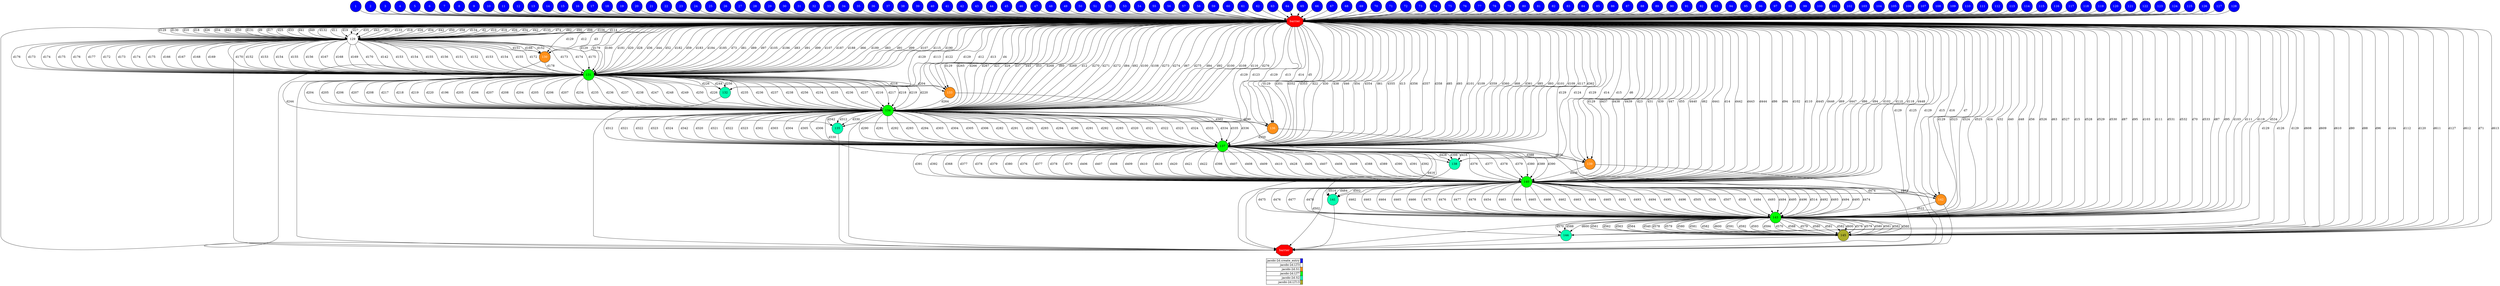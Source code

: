 digraph {
  rankdir=TB;
  labeljust="l";
  subgraph dependence_graph {
    ranksep=0.20;
    node[height=0.75];

1[shape=circle, style=filled fillcolor="#0000ff" fontcolor="#ffffff"];
2[shape=circle, style=filled fillcolor="#0000ff" fontcolor="#ffffff"];
3[shape=circle, style=filled fillcolor="#0000ff" fontcolor="#ffffff"];
4[shape=circle, style=filled fillcolor="#0000ff" fontcolor="#ffffff"];
5[shape=circle, style=filled fillcolor="#0000ff" fontcolor="#ffffff"];
6[shape=circle, style=filled fillcolor="#0000ff" fontcolor="#ffffff"];
7[shape=circle, style=filled fillcolor="#0000ff" fontcolor="#ffffff"];
8[shape=circle, style=filled fillcolor="#0000ff" fontcolor="#ffffff"];
9[shape=circle, style=filled fillcolor="#0000ff" fontcolor="#ffffff"];
10[shape=circle, style=filled fillcolor="#0000ff" fontcolor="#ffffff"];
11[shape=circle, style=filled fillcolor="#0000ff" fontcolor="#ffffff"];
12[shape=circle, style=filled fillcolor="#0000ff" fontcolor="#ffffff"];
13[shape=circle, style=filled fillcolor="#0000ff" fontcolor="#ffffff"];
14[shape=circle, style=filled fillcolor="#0000ff" fontcolor="#ffffff"];
15[shape=circle, style=filled fillcolor="#0000ff" fontcolor="#ffffff"];
16[shape=circle, style=filled fillcolor="#0000ff" fontcolor="#ffffff"];
17[shape=circle, style=filled fillcolor="#0000ff" fontcolor="#ffffff"];
18[shape=circle, style=filled fillcolor="#0000ff" fontcolor="#ffffff"];
19[shape=circle, style=filled fillcolor="#0000ff" fontcolor="#ffffff"];
20[shape=circle, style=filled fillcolor="#0000ff" fontcolor="#ffffff"];
21[shape=circle, style=filled fillcolor="#0000ff" fontcolor="#ffffff"];
22[shape=circle, style=filled fillcolor="#0000ff" fontcolor="#ffffff"];
23[shape=circle, style=filled fillcolor="#0000ff" fontcolor="#ffffff"];
24[shape=circle, style=filled fillcolor="#0000ff" fontcolor="#ffffff"];
25[shape=circle, style=filled fillcolor="#0000ff" fontcolor="#ffffff"];
26[shape=circle, style=filled fillcolor="#0000ff" fontcolor="#ffffff"];
27[shape=circle, style=filled fillcolor="#0000ff" fontcolor="#ffffff"];
28[shape=circle, style=filled fillcolor="#0000ff" fontcolor="#ffffff"];
29[shape=circle, style=filled fillcolor="#0000ff" fontcolor="#ffffff"];
30[shape=circle, style=filled fillcolor="#0000ff" fontcolor="#ffffff"];
31[shape=circle, style=filled fillcolor="#0000ff" fontcolor="#ffffff"];
32[shape=circle, style=filled fillcolor="#0000ff" fontcolor="#ffffff"];
33[shape=circle, style=filled fillcolor="#0000ff" fontcolor="#ffffff"];
34[shape=circle, style=filled fillcolor="#0000ff" fontcolor="#ffffff"];
35[shape=circle, style=filled fillcolor="#0000ff" fontcolor="#ffffff"];
36[shape=circle, style=filled fillcolor="#0000ff" fontcolor="#ffffff"];
37[shape=circle, style=filled fillcolor="#0000ff" fontcolor="#ffffff"];
38[shape=circle, style=filled fillcolor="#0000ff" fontcolor="#ffffff"];
39[shape=circle, style=filled fillcolor="#0000ff" fontcolor="#ffffff"];
40[shape=circle, style=filled fillcolor="#0000ff" fontcolor="#ffffff"];
41[shape=circle, style=filled fillcolor="#0000ff" fontcolor="#ffffff"];
42[shape=circle, style=filled fillcolor="#0000ff" fontcolor="#ffffff"];
43[shape=circle, style=filled fillcolor="#0000ff" fontcolor="#ffffff"];
44[shape=circle, style=filled fillcolor="#0000ff" fontcolor="#ffffff"];
45[shape=circle, style=filled fillcolor="#0000ff" fontcolor="#ffffff"];
46[shape=circle, style=filled fillcolor="#0000ff" fontcolor="#ffffff"];
47[shape=circle, style=filled fillcolor="#0000ff" fontcolor="#ffffff"];
48[shape=circle, style=filled fillcolor="#0000ff" fontcolor="#ffffff"];
49[shape=circle, style=filled fillcolor="#0000ff" fontcolor="#ffffff"];
50[shape=circle, style=filled fillcolor="#0000ff" fontcolor="#ffffff"];
51[shape=circle, style=filled fillcolor="#0000ff" fontcolor="#ffffff"];
52[shape=circle, style=filled fillcolor="#0000ff" fontcolor="#ffffff"];
53[shape=circle, style=filled fillcolor="#0000ff" fontcolor="#ffffff"];
54[shape=circle, style=filled fillcolor="#0000ff" fontcolor="#ffffff"];
55[shape=circle, style=filled fillcolor="#0000ff" fontcolor="#ffffff"];
56[shape=circle, style=filled fillcolor="#0000ff" fontcolor="#ffffff"];
57[shape=circle, style=filled fillcolor="#0000ff" fontcolor="#ffffff"];
58[shape=circle, style=filled fillcolor="#0000ff" fontcolor="#ffffff"];
59[shape=circle, style=filled fillcolor="#0000ff" fontcolor="#ffffff"];
60[shape=circle, style=filled fillcolor="#0000ff" fontcolor="#ffffff"];
61[shape=circle, style=filled fillcolor="#0000ff" fontcolor="#ffffff"];
62[shape=circle, style=filled fillcolor="#0000ff" fontcolor="#ffffff"];
63[shape=circle, style=filled fillcolor="#0000ff" fontcolor="#ffffff"];
64[shape=circle, style=filled fillcolor="#0000ff" fontcolor="#ffffff"];
65[shape=circle, style=filled fillcolor="#0000ff" fontcolor="#ffffff"];
66[shape=circle, style=filled fillcolor="#0000ff" fontcolor="#ffffff"];
67[shape=circle, style=filled fillcolor="#0000ff" fontcolor="#ffffff"];
68[shape=circle, style=filled fillcolor="#0000ff" fontcolor="#ffffff"];
69[shape=circle, style=filled fillcolor="#0000ff" fontcolor="#ffffff"];
70[shape=circle, style=filled fillcolor="#0000ff" fontcolor="#ffffff"];
71[shape=circle, style=filled fillcolor="#0000ff" fontcolor="#ffffff"];
72[shape=circle, style=filled fillcolor="#0000ff" fontcolor="#ffffff"];
73[shape=circle, style=filled fillcolor="#0000ff" fontcolor="#ffffff"];
74[shape=circle, style=filled fillcolor="#0000ff" fontcolor="#ffffff"];
75[shape=circle, style=filled fillcolor="#0000ff" fontcolor="#ffffff"];
76[shape=circle, style=filled fillcolor="#0000ff" fontcolor="#ffffff"];
77[shape=circle, style=filled fillcolor="#0000ff" fontcolor="#ffffff"];
78[shape=circle, style=filled fillcolor="#0000ff" fontcolor="#ffffff"];
79[shape=circle, style=filled fillcolor="#0000ff" fontcolor="#ffffff"];
80[shape=circle, style=filled fillcolor="#0000ff" fontcolor="#ffffff"];
81[shape=circle, style=filled fillcolor="#0000ff" fontcolor="#ffffff"];
82[shape=circle, style=filled fillcolor="#0000ff" fontcolor="#ffffff"];
83[shape=circle, style=filled fillcolor="#0000ff" fontcolor="#ffffff"];
84[shape=circle, style=filled fillcolor="#0000ff" fontcolor="#ffffff"];
85[shape=circle, style=filled fillcolor="#0000ff" fontcolor="#ffffff"];
86[shape=circle, style=filled fillcolor="#0000ff" fontcolor="#ffffff"];
87[shape=circle, style=filled fillcolor="#0000ff" fontcolor="#ffffff"];
88[shape=circle, style=filled fillcolor="#0000ff" fontcolor="#ffffff"];
89[shape=circle, style=filled fillcolor="#0000ff" fontcolor="#ffffff"];
90[shape=circle, style=filled fillcolor="#0000ff" fontcolor="#ffffff"];
91[shape=circle, style=filled fillcolor="#0000ff" fontcolor="#ffffff"];
92[shape=circle, style=filled fillcolor="#0000ff" fontcolor="#ffffff"];
93[shape=circle, style=filled fillcolor="#0000ff" fontcolor="#ffffff"];
94[shape=circle, style=filled fillcolor="#0000ff" fontcolor="#ffffff"];
95[shape=circle, style=filled fillcolor="#0000ff" fontcolor="#ffffff"];
96[shape=circle, style=filled fillcolor="#0000ff" fontcolor="#ffffff"];
97[shape=circle, style=filled fillcolor="#0000ff" fontcolor="#ffffff"];
98[shape=circle, style=filled fillcolor="#0000ff" fontcolor="#ffffff"];
99[shape=circle, style=filled fillcolor="#0000ff" fontcolor="#ffffff"];
100[shape=circle, style=filled fillcolor="#0000ff" fontcolor="#ffffff"];
101[shape=circle, style=filled fillcolor="#0000ff" fontcolor="#ffffff"];
102[shape=circle, style=filled fillcolor="#0000ff" fontcolor="#ffffff"];
103[shape=circle, style=filled fillcolor="#0000ff" fontcolor="#ffffff"];
104[shape=circle, style=filled fillcolor="#0000ff" fontcolor="#ffffff"];
105[shape=circle, style=filled fillcolor="#0000ff" fontcolor="#ffffff"];
106[shape=circle, style=filled fillcolor="#0000ff" fontcolor="#ffffff"];
107[shape=circle, style=filled fillcolor="#0000ff" fontcolor="#ffffff"];
108[shape=circle, style=filled fillcolor="#0000ff" fontcolor="#ffffff"];
109[shape=circle, style=filled fillcolor="#0000ff" fontcolor="#ffffff"];
110[shape=circle, style=filled fillcolor="#0000ff" fontcolor="#ffffff"];
111[shape=circle, style=filled fillcolor="#0000ff" fontcolor="#ffffff"];
112[shape=circle, style=filled fillcolor="#0000ff" fontcolor="#ffffff"];
113[shape=circle, style=filled fillcolor="#0000ff" fontcolor="#ffffff"];
114[shape=circle, style=filled fillcolor="#0000ff" fontcolor="#ffffff"];
115[shape=circle, style=filled fillcolor="#0000ff" fontcolor="#ffffff"];
116[shape=circle, style=filled fillcolor="#0000ff" fontcolor="#ffffff"];
117[shape=circle, style=filled fillcolor="#0000ff" fontcolor="#ffffff"];
118[shape=circle, style=filled fillcolor="#0000ff" fontcolor="#ffffff"];
119[shape=circle, style=filled fillcolor="#0000ff" fontcolor="#ffffff"];
120[shape=circle, style=filled fillcolor="#0000ff" fontcolor="#ffffff"];
121[shape=circle, style=filled fillcolor="#0000ff" fontcolor="#ffffff"];
122[shape=circle, style=filled fillcolor="#0000ff" fontcolor="#ffffff"];
123[shape=circle, style=filled fillcolor="#0000ff" fontcolor="#ffffff"];
124[shape=circle, style=filled fillcolor="#0000ff" fontcolor="#ffffff"];
125[shape=circle, style=filled fillcolor="#0000ff" fontcolor="#ffffff"];
126[shape=circle, style=filled fillcolor="#0000ff" fontcolor="#ffffff"];
127[shape=circle, style=filled fillcolor="#0000ff" fontcolor="#ffffff"];
128[shape=circle, style=filled fillcolor="#0000ff" fontcolor="#ffffff"];
Synchro1[label="barrier", shape=octagon, style=filled fillcolor="#ff0000" fontcolor="#FFFFFF"];
117 -> Synchro1;
5 -> Synchro1;
78 -> Synchro1;
3 -> Synchro1;
89 -> Synchro1;
2 -> Synchro1;
20 -> Synchro1;
108 -> Synchro1;
119 -> Synchro1;
120 -> Synchro1;
71 -> Synchro1;
111 -> Synchro1;
25 -> Synchro1;
113 -> Synchro1;
60 -> Synchro1;
128 -> Synchro1;
90 -> Synchro1;
122 -> Synchro1;
84 -> Synchro1;
93 -> Synchro1;
48 -> Synchro1;
86 -> Synchro1;
101 -> Synchro1;
69 -> Synchro1;
98 -> Synchro1;
92 -> Synchro1;
100 -> Synchro1;
51 -> Synchro1;
54 -> Synchro1;
82 -> Synchro1;
33 -> Synchro1;
17 -> Synchro1;
53 -> Synchro1;
109 -> Synchro1;
36 -> Synchro1;
112 -> Synchro1;
43 -> Synchro1;
79 -> Synchro1;
28 -> Synchro1;
52 -> Synchro1;
57 -> Synchro1;
26 -> Synchro1;
102 -> Synchro1;
35 -> Synchro1;
67 -> Synchro1;
104 -> Synchro1;
63 -> Synchro1;
7 -> Synchro1;
4 -> Synchro1;
29 -> Synchro1;
40 -> Synchro1;
61 -> Synchro1;
118 -> Synchro1;
105 -> Synchro1;
1 -> Synchro1;
49 -> Synchro1;
74 -> Synchro1;
81 -> Synchro1;
23 -> Synchro1;
77 -> Synchro1;
87 -> Synchro1;
75 -> Synchro1;
55 -> Synchro1;
42 -> Synchro1;
76 -> Synchro1;
21 -> Synchro1;
19 -> Synchro1;
14 -> Synchro1;
96 -> Synchro1;
103 -> Synchro1;
121 -> Synchro1;
9 -> Synchro1;
41 -> Synchro1;
70 -> Synchro1;
72 -> Synchro1;
8 -> Synchro1;
114 -> Synchro1;
127 -> Synchro1;
123 -> Synchro1;
126 -> Synchro1;
106 -> Synchro1;
13 -> Synchro1;
68 -> Synchro1;
18 -> Synchro1;
24 -> Synchro1;
34 -> Synchro1;
10 -> Synchro1;
39 -> Synchro1;
110 -> Synchro1;
50 -> Synchro1;
107 -> Synchro1;
83 -> Synchro1;
32 -> Synchro1;
116 -> Synchro1;
38 -> Synchro1;
95 -> Synchro1;
11 -> Synchro1;
22 -> Synchro1;
62 -> Synchro1;
91 -> Synchro1;
64 -> Synchro1;
59 -> Synchro1;
85 -> Synchro1;
125 -> Synchro1;
16 -> Synchro1;
27 -> Synchro1;
31 -> Synchro1;
99 -> Synchro1;
65 -> Synchro1;
56 -> Synchro1;
88 -> Synchro1;
47 -> Synchro1;
37 -> Synchro1;
97 -> Synchro1;
30 -> Synchro1;
80 -> Synchro1;
15 -> Synchro1;
124 -> Synchro1;
73 -> Synchro1;
66 -> Synchro1;
6 -> Synchro1;
46 -> Synchro1;
58 -> Synchro1;
44 -> Synchro1;
94 -> Synchro1;
115 -> Synchro1;
12 -> Synchro1;
45 -> Synchro1;
129[shape=circle, style=filled fillcolor="#ffffff" fontcolor="#000000"];
Synchro1 -> 129[ label="d129" ];
Synchro1 -> 129[ label="d130" ];
Synchro1 -> 129[ label="d10" ];
Synchro1 -> 129[ label="d18" ];
Synchro1 -> 129[ label="d26" ];
Synchro1 -> 129[ label="d34" ];
Synchro1 -> 129[ label="d42" ];
Synchro1 -> 129[ label="d50" ];
Synchro1 -> 129[ label="d131" ];
Synchro1 -> 129[ label="d9" ];
Synchro1 -> 129[ label="d17" ];
Synchro1 -> 129[ label="d25" ];
Synchro1 -> 129[ label="d33" ];
Synchro1 -> 129[ label="d41" ];
Synchro1 -> 129[ label="d49" ];
Synchro1 -> 129[ label="d132" ];
Synchro1 -> 129[ label="d11" ];
Synchro1 -> 129[ label="d19" ];
Synchro1 -> 129[ label="d27" ];
Synchro1 -> 129[ label="d35" ];
Synchro1 -> 129[ label="d43" ];
Synchro1 -> 129[ label="d51" ];
Synchro1 -> 129[ label="d133" ];
Synchro1 -> 129[ label="d18" ];
Synchro1 -> 129[ label="d26" ];
Synchro1 -> 129[ label="d34" ];
Synchro1 -> 129[ label="d42" ];
Synchro1 -> 129[ label="d50" ];
Synchro1 -> 129[ label="d58" ];
Synchro1 -> 129[ label="d134" ];
Synchro1 -> 129[ label="d2" ];
Synchro1 -> 129[ label="d10" ];
Synchro1 -> 129[ label="d18" ];
Synchro1 -> 129[ label="d26" ];
Synchro1 -> 129[ label="d34" ];
Synchro1 -> 129[ label="d42" ];
Synchro1 -> 129[ label="d135" ];
Synchro1 -> 129[ label="d74" ];
Synchro1 -> 129[ label="d82" ];
Synchro1 -> 129[ label="d90" ];
Synchro1 -> 129[ label="d98" ];
Synchro1 -> 129[ label="d106" ];
Synchro1 -> 129[ label="d114" ];
130[shape=circle, style=filled fillcolor="#ff901a" fontcolor="#ffffff"];
Synchro1 -> 130[ label="d129" ];
129 -> 130[ label="d151" ];
129 -> 130[ label="d166" ];
Synchro1 -> 130[ label="d12" ];
129 -> 130[ label="d152" ];
Synchro1 -> 130[ label="d3" ];
131[shape=circle, style=filled fillcolor="#00ff00" fontcolor="#000000"];
Synchro1 -> 131[ label="d129" ];
Synchro1 -> 131[ label="d179" ];
129 -> 131[ label="d152" ];
129 -> 131[ label="d153" ];
129 -> 131[ label="d154" ];
129 -> 131[ label="d155" ];
129 -> 131[ label="d156" ];
Synchro1 -> 131[ label="d180" ];
129 -> 131[ label="d167" ];
129 -> 131[ label="d168" ];
129 -> 131[ label="d169" ];
129 -> 131[ label="d170" ];
129 -> 131[ label="d142" ];
Synchro1 -> 131[ label="d181" ];
Synchro1 -> 131[ label="d20" ];
Synchro1 -> 131[ label="d28" ];
Synchro1 -> 131[ label="d36" ];
Synchro1 -> 131[ label="d44" ];
Synchro1 -> 131[ label="d52" ];
Synchro1 -> 131[ label="d182" ];
129 -> 131[ label="d153" ];
129 -> 131[ label="d154" ];
129 -> 131[ label="d155" ];
129 -> 131[ label="d156" ];
Synchro1 -> 131[ label="d59" ];
Synchro1 -> 131[ label="d183" ];
129 -> 131[ label="d151" ];
129 -> 131[ label="d152" ];
129 -> 131[ label="d153" ];
129 -> 131[ label="d154" ];
129 -> 131[ label="d155" ];
Synchro1 -> 131[ label="d184" ];
129 -> 131[ label="d172" ];
129 -> 131[ label="d173" ];
129 -> 131[ label="d174" ];
129 -> 131[ label="d175" ];
129 -> 131[ label="d176" ];
Synchro1 -> 131[ label="d185" ];
Synchro1 -> 131[ label="d73" ];
Synchro1 -> 131[ label="d81" ];
Synchro1 -> 131[ label="d89" ];
Synchro1 -> 131[ label="d97" ];
Synchro1 -> 131[ label="d105" ];
Synchro1 -> 131[ label="d186" ];
130 -> 131[ label="d178" ];
Synchro1 -> 131[ label="d83" ];
Synchro1 -> 131[ label="d91" ];
Synchro1 -> 131[ label="d99" ];
Synchro1 -> 131[ label="d107" ];
Synchro1 -> 131[ label="d187" ];
129 -> 131[ label="d173" ];
129 -> 131[ label="d174" ];
129 -> 131[ label="d175" ];
129 -> 131[ label="d176" ];
129 -> 131[ label="d177" ];
Synchro1 -> 131[ label="d188" ];
Synchro1 -> 131[ label="d66" ];
129 -> 131[ label="d172" ];
129 -> 131[ label="d173" ];
129 -> 131[ label="d174" ];
129 -> 131[ label="d175" ];
Synchro1 -> 131[ label="d189" ];
Synchro1 -> 131[ label="d83" ];
Synchro1 -> 131[ label="d91" ];
Synchro1 -> 131[ label="d99" ];
Synchro1 -> 131[ label="d107" ];
Synchro1 -> 131[ label="d115" ];
Synchro1 -> 131[ label="d190" ];
129 -> 131[ label="d166" ];
129 -> 131[ label="d167" ];
129 -> 131[ label="d168" ];
129 -> 131[ label="d169" ];
129 -> 131[ label="d170" ];
132[shape=circle, style=filled fillcolor="#02ffb1" fontcolor="#000000"];
Synchro1 -> 132[ label="d129" ];
131 -> 132[ label="d244" ];
Synchro1 -> 132[ label="d113" ];
131 -> 132[ label="d256" ];
Synchro1 -> 132[ label="d122" ];
131 -> 132[ label="d226" ];
133[shape=circle, style=filled fillcolor="#ff901a" fontcolor="#ffffff"];
Synchro1 -> 133[ label="d129" ];
Synchro1 -> 133[ label="d12" ];
131 -> 133[ label="d216" ];
Synchro1 -> 133[ label="d13" ];
131 -> 133[ label="d204" ];
Synchro1 -> 133[ label="d4" ];
134[shape=circle, style=filled fillcolor="#00ff00" fontcolor="#000000"];
Synchro1 -> 134[ label="d129" ];
Synchro1 -> 134[ label="d265" ];
131 -> 134[ label="d204" ];
131 -> 134[ label="d205" ];
131 -> 134[ label="d206" ];
131 -> 134[ label="d207" ];
131 -> 134[ label="d208" ];
Synchro1 -> 134[ label="d266" ];
131 -> 134[ label="d217" ];
131 -> 134[ label="d218" ];
131 -> 134[ label="d219" ];
131 -> 134[ label="d220" ];
131 -> 134[ label="d196" ];
Synchro1 -> 134[ label="d267" ];
Synchro1 -> 134[ label="d21" ];
Synchro1 -> 134[ label="d29" ];
Synchro1 -> 134[ label="d37" ];
Synchro1 -> 134[ label="d45" ];
Synchro1 -> 134[ label="d53" ];
Synchro1 -> 134[ label="d268" ];
131 -> 134[ label="d205" ];
131 -> 134[ label="d206" ];
131 -> 134[ label="d207" ];
131 -> 134[ label="d208" ];
Synchro1 -> 134[ label="d60" ];
Synchro1 -> 134[ label="d269" ];
Synchro1 -> 134[ label="d12" ];
131 -> 134[ label="d204" ];
131 -> 134[ label="d205" ];
131 -> 134[ label="d206" ];
131 -> 134[ label="d207" ];
Synchro1 -> 134[ label="d270" ];
131 -> 134[ label="d234" ];
131 -> 134[ label="d235" ];
131 -> 134[ label="d236" ];
131 -> 134[ label="d237" ];
131 -> 134[ label="d238" ];
Synchro1 -> 134[ label="d271" ];
131 -> 134[ label="d247" ];
131 -> 134[ label="d248" ];
131 -> 134[ label="d249" ];
131 -> 134[ label="d250" ];
131 -> 134[ label="d226" ];
Synchro1 -> 134[ label="d272" ];
133 -> 134[ label="d264" ];
Synchro1 -> 134[ label="d84" ];
Synchro1 -> 134[ label="d92" ];
Synchro1 -> 134[ label="d100" ];
Synchro1 -> 134[ label="d108" ];
Synchro1 -> 134[ label="d273" ];
131 -> 134[ label="d235" ];
131 -> 134[ label="d236" ];
131 -> 134[ label="d237" ];
131 -> 134[ label="d238" ];
131 -> 134[ label="d256" ];
Synchro1 -> 134[ label="d274" ];
Synchro1 -> 134[ label="d67" ];
131 -> 134[ label="d234" ];
131 -> 134[ label="d235" ];
131 -> 134[ label="d236" ];
131 -> 134[ label="d237" ];
Synchro1 -> 134[ label="d275" ];
Synchro1 -> 134[ label="d84" ];
Synchro1 -> 134[ label="d92" ];
Synchro1 -> 134[ label="d100" ];
Synchro1 -> 134[ label="d108" ];
Synchro1 -> 134[ label="d116" ];
Synchro1 -> 134[ label="d276" ];
131 -> 134[ label="d216" ];
131 -> 134[ label="d217" ];
131 -> 134[ label="d218" ];
131 -> 134[ label="d219" ];
131 -> 134[ label="d220" ];
135[shape=circle, style=filled fillcolor="#02ffb1" fontcolor="#000000"];
Synchro1 -> 135[ label="d129" ];
134 -> 135[ label="d330" ];
131 -> 135[ label="d244" ];
134 -> 135[ label="d342" ];
Synchro1 -> 135[ label="d123" ];
134 -> 135[ label="d312" ];
136[shape=circle, style=filled fillcolor="#ff901a" fontcolor="#ffffff"];
Synchro1 -> 136[ label="d129" ];
Synchro1 -> 136[ label="d13" ];
134 -> 136[ label="d302" ];
Synchro1 -> 136[ label="d14" ];
134 -> 136[ label="d290" ];
Synchro1 -> 136[ label="d5" ];
137[shape=circle, style=filled fillcolor="#00ff00" fontcolor="#000000"];
Synchro1 -> 137[ label="d129" ];
Synchro1 -> 137[ label="d351" ];
134 -> 137[ label="d290" ];
134 -> 137[ label="d291" ];
134 -> 137[ label="d292" ];
134 -> 137[ label="d293" ];
134 -> 137[ label="d294" ];
Synchro1 -> 137[ label="d352" ];
134 -> 137[ label="d303" ];
134 -> 137[ label="d304" ];
134 -> 137[ label="d305" ];
134 -> 137[ label="d306" ];
134 -> 137[ label="d282" ];
Synchro1 -> 137[ label="d353" ];
Synchro1 -> 137[ label="d22" ];
Synchro1 -> 137[ label="d30" ];
Synchro1 -> 137[ label="d38" ];
Synchro1 -> 137[ label="d46" ];
Synchro1 -> 137[ label="d54" ];
Synchro1 -> 137[ label="d354" ];
134 -> 137[ label="d291" ];
134 -> 137[ label="d292" ];
134 -> 137[ label="d293" ];
134 -> 137[ label="d294" ];
Synchro1 -> 137[ label="d61" ];
Synchro1 -> 137[ label="d355" ];
Synchro1 -> 137[ label="d13" ];
134 -> 137[ label="d290" ];
134 -> 137[ label="d291" ];
134 -> 137[ label="d292" ];
134 -> 137[ label="d293" ];
Synchro1 -> 137[ label="d356" ];
134 -> 137[ label="d320" ];
134 -> 137[ label="d321" ];
134 -> 137[ label="d322" ];
134 -> 137[ label="d323" ];
134 -> 137[ label="d324" ];
Synchro1 -> 137[ label="d357" ];
134 -> 137[ label="d333" ];
134 -> 137[ label="d334" ];
134 -> 137[ label="d335" ];
134 -> 137[ label="d336" ];
134 -> 137[ label="d312" ];
Synchro1 -> 137[ label="d358" ];
136 -> 137[ label="d350" ];
Synchro1 -> 137[ label="d85" ];
Synchro1 -> 137[ label="d93" ];
Synchro1 -> 137[ label="d101" ];
Synchro1 -> 137[ label="d109" ];
Synchro1 -> 137[ label="d359" ];
134 -> 137[ label="d321" ];
134 -> 137[ label="d322" ];
134 -> 137[ label="d323" ];
134 -> 137[ label="d324" ];
134 -> 137[ label="d342" ];
Synchro1 -> 137[ label="d360" ];
Synchro1 -> 137[ label="d68" ];
134 -> 137[ label="d320" ];
134 -> 137[ label="d321" ];
134 -> 137[ label="d322" ];
134 -> 137[ label="d323" ];
Synchro1 -> 137[ label="d361" ];
Synchro1 -> 137[ label="d85" ];
Synchro1 -> 137[ label="d93" ];
Synchro1 -> 137[ label="d101" ];
Synchro1 -> 137[ label="d109" ];
Synchro1 -> 137[ label="d117" ];
Synchro1 -> 137[ label="d362" ];
134 -> 137[ label="d302" ];
134 -> 137[ label="d303" ];
134 -> 137[ label="d304" ];
134 -> 137[ label="d305" ];
134 -> 137[ label="d306" ];
138[shape=circle, style=filled fillcolor="#02ffb1" fontcolor="#000000"];
Synchro1 -> 138[ label="d129" ];
137 -> 138[ label="d416" ];
134 -> 138[ label="d330" ];
137 -> 138[ label="d428" ];
Synchro1 -> 138[ label="d124" ];
137 -> 138[ label="d398" ];
139[shape=circle, style=filled fillcolor="#ff901a" fontcolor="#ffffff"];
Synchro1 -> 139[ label="d129" ];
Synchro1 -> 139[ label="d14" ];
137 -> 139[ label="d388" ];
Synchro1 -> 139[ label="d15" ];
137 -> 139[ label="d376" ];
Synchro1 -> 139[ label="d6" ];
140[shape=circle, style=filled fillcolor="#00ff00" fontcolor="#000000"];
Synchro1 -> 140[ label="d129" ];
Synchro1 -> 140[ label="d437" ];
137 -> 140[ label="d376" ];
137 -> 140[ label="d377" ];
137 -> 140[ label="d378" ];
137 -> 140[ label="d379" ];
137 -> 140[ label="d380" ];
Synchro1 -> 140[ label="d438" ];
137 -> 140[ label="d389" ];
137 -> 140[ label="d390" ];
137 -> 140[ label="d391" ];
137 -> 140[ label="d392" ];
137 -> 140[ label="d368" ];
Synchro1 -> 140[ label="d439" ];
Synchro1 -> 140[ label="d23" ];
Synchro1 -> 140[ label="d31" ];
Synchro1 -> 140[ label="d39" ];
Synchro1 -> 140[ label="d47" ];
Synchro1 -> 140[ label="d55" ];
Synchro1 -> 140[ label="d440" ];
137 -> 140[ label="d377" ];
137 -> 140[ label="d378" ];
137 -> 140[ label="d379" ];
137 -> 140[ label="d380" ];
Synchro1 -> 140[ label="d62" ];
Synchro1 -> 140[ label="d441" ];
Synchro1 -> 140[ label="d14" ];
137 -> 140[ label="d376" ];
137 -> 140[ label="d377" ];
137 -> 140[ label="d378" ];
137 -> 140[ label="d379" ];
Synchro1 -> 140[ label="d442" ];
137 -> 140[ label="d406" ];
137 -> 140[ label="d407" ];
137 -> 140[ label="d408" ];
137 -> 140[ label="d409" ];
137 -> 140[ label="d410" ];
Synchro1 -> 140[ label="d443" ];
137 -> 140[ label="d419" ];
137 -> 140[ label="d420" ];
137 -> 140[ label="d421" ];
137 -> 140[ label="d422" ];
137 -> 140[ label="d398" ];
Synchro1 -> 140[ label="d444" ];
139 -> 140[ label="d436" ];
Synchro1 -> 140[ label="d86" ];
Synchro1 -> 140[ label="d94" ];
Synchro1 -> 140[ label="d102" ];
Synchro1 -> 140[ label="d110" ];
Synchro1 -> 140[ label="d445" ];
137 -> 140[ label="d407" ];
137 -> 140[ label="d408" ];
137 -> 140[ label="d409" ];
137 -> 140[ label="d410" ];
137 -> 140[ label="d428" ];
Synchro1 -> 140[ label="d446" ];
Synchro1 -> 140[ label="d69" ];
137 -> 140[ label="d406" ];
137 -> 140[ label="d407" ];
137 -> 140[ label="d408" ];
137 -> 140[ label="d409" ];
Synchro1 -> 140[ label="d447" ];
Synchro1 -> 140[ label="d86" ];
Synchro1 -> 140[ label="d94" ];
Synchro1 -> 140[ label="d102" ];
Synchro1 -> 140[ label="d110" ];
Synchro1 -> 140[ label="d118" ];
Synchro1 -> 140[ label="d448" ];
137 -> 140[ label="d388" ];
137 -> 140[ label="d389" ];
137 -> 140[ label="d390" ];
137 -> 140[ label="d391" ];
137 -> 140[ label="d392" ];
141[shape=circle, style=filled fillcolor="#02ffb1" fontcolor="#000000"];
Synchro1 -> 141[ label="d129" ];
140 -> 141[ label="d502" ];
137 -> 141[ label="d416" ];
140 -> 141[ label="d514" ];
Synchro1 -> 141[ label="d125" ];
140 -> 141[ label="d484" ];
142[shape=circle, style=filled fillcolor="#ff901a" fontcolor="#ffffff"];
Synchro1 -> 142[ label="d129" ];
Synchro1 -> 142[ label="d15" ];
140 -> 142[ label="d474" ];
Synchro1 -> 142[ label="d16" ];
140 -> 142[ label="d462" ];
Synchro1 -> 142[ label="d7" ];
143[shape=circle, style=filled fillcolor="#00ff00" fontcolor="#000000"];
Synchro1 -> 143[ label="d129" ];
Synchro1 -> 143[ label="d523" ];
140 -> 143[ label="d462" ];
140 -> 143[ label="d463" ];
140 -> 143[ label="d464" ];
140 -> 143[ label="d465" ];
140 -> 143[ label="d466" ];
Synchro1 -> 143[ label="d524" ];
140 -> 143[ label="d475" ];
140 -> 143[ label="d476" ];
140 -> 143[ label="d477" ];
140 -> 143[ label="d478" ];
140 -> 143[ label="d454" ];
Synchro1 -> 143[ label="d525" ];
Synchro1 -> 143[ label="d24" ];
Synchro1 -> 143[ label="d32" ];
Synchro1 -> 143[ label="d40" ];
Synchro1 -> 143[ label="d48" ];
Synchro1 -> 143[ label="d56" ];
Synchro1 -> 143[ label="d526" ];
140 -> 143[ label="d463" ];
140 -> 143[ label="d464" ];
140 -> 143[ label="d465" ];
140 -> 143[ label="d466" ];
Synchro1 -> 143[ label="d63" ];
Synchro1 -> 143[ label="d527" ];
Synchro1 -> 143[ label="d15" ];
140 -> 143[ label="d462" ];
140 -> 143[ label="d463" ];
140 -> 143[ label="d464" ];
140 -> 143[ label="d465" ];
Synchro1 -> 143[ label="d528" ];
140 -> 143[ label="d492" ];
140 -> 143[ label="d493" ];
140 -> 143[ label="d494" ];
140 -> 143[ label="d495" ];
140 -> 143[ label="d496" ];
Synchro1 -> 143[ label="d529" ];
140 -> 143[ label="d505" ];
140 -> 143[ label="d506" ];
140 -> 143[ label="d507" ];
140 -> 143[ label="d508" ];
140 -> 143[ label="d484" ];
Synchro1 -> 143[ label="d530" ];
142 -> 143[ label="d522" ];
Synchro1 -> 143[ label="d87" ];
Synchro1 -> 143[ label="d95" ];
Synchro1 -> 143[ label="d103" ];
Synchro1 -> 143[ label="d111" ];
Synchro1 -> 143[ label="d531" ];
140 -> 143[ label="d493" ];
140 -> 143[ label="d494" ];
140 -> 143[ label="d495" ];
140 -> 143[ label="d496" ];
140 -> 143[ label="d514" ];
Synchro1 -> 143[ label="d532" ];
Synchro1 -> 143[ label="d70" ];
140 -> 143[ label="d492" ];
140 -> 143[ label="d493" ];
140 -> 143[ label="d494" ];
140 -> 143[ label="d495" ];
Synchro1 -> 143[ label="d533" ];
Synchro1 -> 143[ label="d87" ];
Synchro1 -> 143[ label="d95" ];
Synchro1 -> 143[ label="d103" ];
Synchro1 -> 143[ label="d111" ];
Synchro1 -> 143[ label="d119" ];
Synchro1 -> 143[ label="d534" ];
140 -> 143[ label="d474" ];
140 -> 143[ label="d475" ];
140 -> 143[ label="d476" ];
140 -> 143[ label="d477" ];
140 -> 143[ label="d478" ];
144[shape=circle, style=filled fillcolor="#02ffb1" fontcolor="#000000"];
Synchro1 -> 144[ label="d129" ];
143 -> 144[ label="d588" ];
140 -> 144[ label="d502" ];
143 -> 144[ label="d600" ];
Synchro1 -> 144[ label="d126" ];
143 -> 144[ label="d570" ];
145[shape=circle, style=filled fillcolor="#acae29" fontcolor="#000000"];
Synchro1 -> 145[ label="d129" ];
Synchro1 -> 145[ label="d608" ];
143 -> 145[ label="d578" ];
143 -> 145[ label="d579" ];
143 -> 145[ label="d580" ];
143 -> 145[ label="d581" ];
143 -> 145[ label="d582" ];
143 -> 145[ label="d600" ];
Synchro1 -> 145[ label="d609" ];
143 -> 145[ label="d591" ];
143 -> 145[ label="d592" ];
143 -> 145[ label="d593" ];
143 -> 145[ label="d594" ];
143 -> 145[ label="d570" ];
143 -> 145[ label="d588" ];
Synchro1 -> 145[ label="d610" ];
Synchro1 -> 145[ label="d80" ];
Synchro1 -> 145[ label="d88" ];
Synchro1 -> 145[ label="d96" ];
Synchro1 -> 145[ label="d104" ];
Synchro1 -> 145[ label="d112" ];
Synchro1 -> 145[ label="d120" ];
Synchro1 -> 145[ label="d611" ];
143 -> 145[ label="d579" ];
143 -> 145[ label="d580" ];
143 -> 145[ label="d581" ];
143 -> 145[ label="d582" ];
143 -> 145[ label="d600" ];
Synchro1 -> 145[ label="d127" ];
Synchro1 -> 145[ label="d612" ];
Synchro1 -> 145[ label="d71" ];
143 -> 145[ label="d578" ];
143 -> 145[ label="d579" ];
143 -> 145[ label="d580" ];
143 -> 145[ label="d581" ];
143 -> 145[ label="d582" ];
Synchro1 -> 145[ label="d613" ];
143 -> 145[ label="d560" ];
143 -> 145[ label="d561" ];
143 -> 145[ label="d562" ];
143 -> 145[ label="d563" ];
143 -> 145[ label="d564" ];
143 -> 145[ label="d540" ];
Synchro2[label="barrier", shape=octagon, style=filled fillcolor="#ff0000" fontcolor="#FFFFFF"];
Synchro1 -> Synchro2;
145 -> Synchro2;
142 -> Synchro2;
136 -> Synchro2;
131 -> Synchro2;
134 -> Synchro2;
135 -> Synchro2;
137 -> Synchro2;
130 -> Synchro2;
141 -> Synchro2;
129 -> Synchro2;
133 -> Synchro2;
144 -> Synchro2;
138 -> Synchro2;
140 -> Synchro2;
143 -> Synchro2;
132 -> Synchro2;
139 -> Synchro2;  }
  subgraph legend {
    rank=sink;
    node [shape=plaintext, height=0.75];
    ranksep=0.20;
    label = "Legend";
    key [label=<
      <table border="0" cellpadding="2" cellspacing="0" cellborder="1">
<tr>
<td align="right">jacobi-2d.create_entry</td>
<td bgcolor="#0000ff">&nbsp;</td>
</tr>
<tr>
<td align="right">jacobi-2d.LT3</td>
<td bgcolor="#ffffff">&nbsp;</td>
</tr>
<tr>
<td align="right">jacobi-2d.S1</td>
<td bgcolor="#ff901a">&nbsp;</td>
</tr>
<tr>
<td align="right">jacobi-2d.LT7</td>
<td bgcolor="#00ff00">&nbsp;</td>
</tr>
<tr>
<td align="right">jacobi-2d.S2</td>
<td bgcolor="#02ffb1">&nbsp;</td>
</tr>
<tr>
<td align="right">jacobi-2d.LT13</td>
<td bgcolor="#acae29">&nbsp;</td>
</tr>
      </table>
    >]
  }
}
